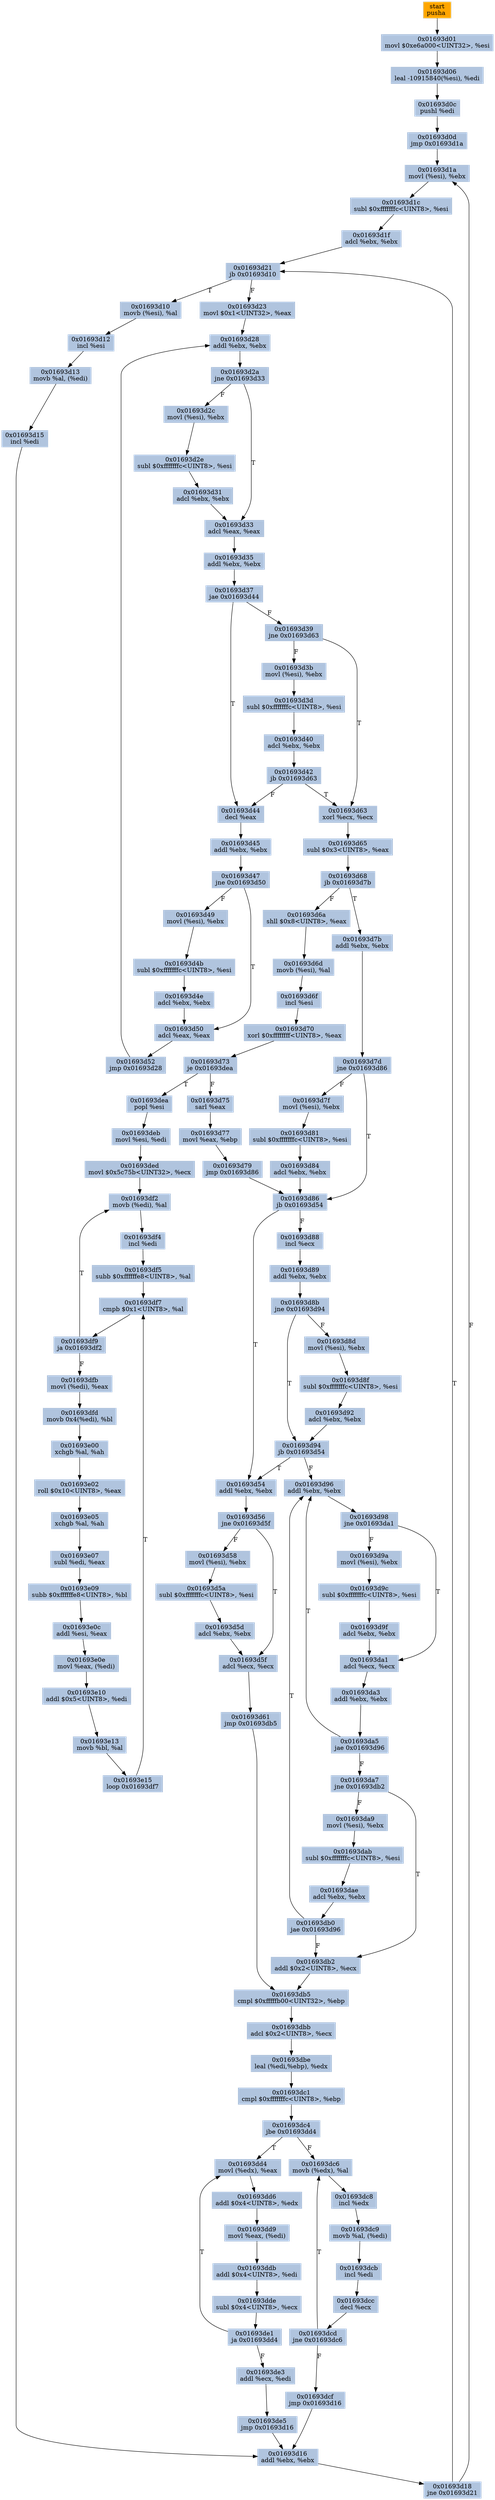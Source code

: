 digraph G {
node[shape=rectangle,style=filled,fillcolor=lightsteelblue,color=lightsteelblue]
bgcolor="transparent"
a0x01693d00pusha_[label="start\npusha ",fillcolor="orange",color="lightgrey"];
a0x01693d01movl_0xe6a000UINT32_esi[label="0x01693d01\nmovl $0xe6a000<UINT32>, %esi"];
a0x01693d06leal__10915840esi__edi[label="0x01693d06\nleal -10915840(%esi), %edi"];
a0x01693d0cpushl_edi[label="0x01693d0c\npushl %edi"];
a0x01693d0djmp_0x01693d1a[label="0x01693d0d\njmp 0x01693d1a"];
a0x01693d1amovl_esi__ebx[label="0x01693d1a\nmovl (%esi), %ebx"];
a0x01693d1csubl_0xfffffffcUINT8_esi[label="0x01693d1c\nsubl $0xfffffffc<UINT8>, %esi"];
a0x01693d1fadcl_ebx_ebx[label="0x01693d1f\nadcl %ebx, %ebx"];
a0x01693d21jb_0x01693d10[label="0x01693d21\njb 0x01693d10"];
a0x01693d10movb_esi__al[label="0x01693d10\nmovb (%esi), %al"];
a0x01693d12incl_esi[label="0x01693d12\nincl %esi"];
a0x01693d13movb_al_edi_[label="0x01693d13\nmovb %al, (%edi)"];
a0x01693d15incl_edi[label="0x01693d15\nincl %edi"];
a0x01693d16addl_ebx_ebx[label="0x01693d16\naddl %ebx, %ebx"];
a0x01693d18jne_0x01693d21[label="0x01693d18\njne 0x01693d21"];
a0x01693d23movl_0x1UINT32_eax[label="0x01693d23\nmovl $0x1<UINT32>, %eax"];
a0x01693d28addl_ebx_ebx[label="0x01693d28\naddl %ebx, %ebx"];
a0x01693d2ajne_0x01693d33[label="0x01693d2a\njne 0x01693d33"];
a0x01693d33adcl_eax_eax[label="0x01693d33\nadcl %eax, %eax"];
a0x01693d35addl_ebx_ebx[label="0x01693d35\naddl %ebx, %ebx"];
a0x01693d37jae_0x01693d44[label="0x01693d37\njae 0x01693d44"];
a0x01693d39jne_0x01693d63[label="0x01693d39\njne 0x01693d63"];
a0x01693d63xorl_ecx_ecx[label="0x01693d63\nxorl %ecx, %ecx"];
a0x01693d65subl_0x3UINT8_eax[label="0x01693d65\nsubl $0x3<UINT8>, %eax"];
a0x01693d68jb_0x01693d7b[label="0x01693d68\njb 0x01693d7b"];
a0x01693d6ashll_0x8UINT8_eax[label="0x01693d6a\nshll $0x8<UINT8>, %eax"];
a0x01693d6dmovb_esi__al[label="0x01693d6d\nmovb (%esi), %al"];
a0x01693d6fincl_esi[label="0x01693d6f\nincl %esi"];
a0x01693d70xorl_0xffffffffUINT8_eax[label="0x01693d70\nxorl $0xffffffff<UINT8>, %eax"];
a0x01693d73je_0x01693dea[label="0x01693d73\nje 0x01693dea"];
a0x01693d75sarl_eax[label="0x01693d75\nsarl %eax"];
a0x01693d77movl_eax_ebp[label="0x01693d77\nmovl %eax, %ebp"];
a0x01693d79jmp_0x01693d86[label="0x01693d79\njmp 0x01693d86"];
a0x01693d86jb_0x01693d54[label="0x01693d86\njb 0x01693d54"];
a0x01693d88incl_ecx[label="0x01693d88\nincl %ecx"];
a0x01693d89addl_ebx_ebx[label="0x01693d89\naddl %ebx, %ebx"];
a0x01693d8bjne_0x01693d94[label="0x01693d8b\njne 0x01693d94"];
a0x01693d94jb_0x01693d54[label="0x01693d94\njb 0x01693d54"];
a0x01693d96addl_ebx_ebx[label="0x01693d96\naddl %ebx, %ebx"];
a0x01693d98jne_0x01693da1[label="0x01693d98\njne 0x01693da1"];
a0x01693da1adcl_ecx_ecx[label="0x01693da1\nadcl %ecx, %ecx"];
a0x01693da3addl_ebx_ebx[label="0x01693da3\naddl %ebx, %ebx"];
a0x01693da5jae_0x01693d96[label="0x01693da5\njae 0x01693d96"];
a0x01693da7jne_0x01693db2[label="0x01693da7\njne 0x01693db2"];
a0x01693db2addl_0x2UINT8_ecx[label="0x01693db2\naddl $0x2<UINT8>, %ecx"];
a0x01693db5cmpl_0xfffffb00UINT32_ebp[label="0x01693db5\ncmpl $0xfffffb00<UINT32>, %ebp"];
a0x01693dbbadcl_0x2UINT8_ecx[label="0x01693dbb\nadcl $0x2<UINT8>, %ecx"];
a0x01693dbeleal_ediebp__edx[label="0x01693dbe\nleal (%edi,%ebp), %edx"];
a0x01693dc1cmpl_0xfffffffcUINT8_ebp[label="0x01693dc1\ncmpl $0xfffffffc<UINT8>, %ebp"];
a0x01693dc4jbe_0x01693dd4[label="0x01693dc4\njbe 0x01693dd4"];
a0x01693dd4movl_edx__eax[label="0x01693dd4\nmovl (%edx), %eax"];
a0x01693dd6addl_0x4UINT8_edx[label="0x01693dd6\naddl $0x4<UINT8>, %edx"];
a0x01693dd9movl_eax_edi_[label="0x01693dd9\nmovl %eax, (%edi)"];
a0x01693ddbaddl_0x4UINT8_edi[label="0x01693ddb\naddl $0x4<UINT8>, %edi"];
a0x01693ddesubl_0x4UINT8_ecx[label="0x01693dde\nsubl $0x4<UINT8>, %ecx"];
a0x01693de1ja_0x01693dd4[label="0x01693de1\nja 0x01693dd4"];
a0x01693de3addl_ecx_edi[label="0x01693de3\naddl %ecx, %edi"];
a0x01693de5jmp_0x01693d16[label="0x01693de5\njmp 0x01693d16"];
a0x01693d54addl_ebx_ebx[label="0x01693d54\naddl %ebx, %ebx"];
a0x01693d56jne_0x01693d5f[label="0x01693d56\njne 0x01693d5f"];
a0x01693d5fadcl_ecx_ecx[label="0x01693d5f\nadcl %ecx, %ecx"];
a0x01693d61jmp_0x01693db5[label="0x01693d61\njmp 0x01693db5"];
a0x01693d7baddl_ebx_ebx[label="0x01693d7b\naddl %ebx, %ebx"];
a0x01693d7djne_0x01693d86[label="0x01693d7d\njne 0x01693d86"];
a0x01693d2cmovl_esi__ebx[label="0x01693d2c\nmovl (%esi), %ebx"];
a0x01693d2esubl_0xfffffffcUINT8_esi[label="0x01693d2e\nsubl $0xfffffffc<UINT8>, %esi"];
a0x01693d31adcl_ebx_ebx[label="0x01693d31\nadcl %ebx, %ebx"];
a0x01693d8dmovl_esi__ebx[label="0x01693d8d\nmovl (%esi), %ebx"];
a0x01693d8fsubl_0xfffffffcUINT8_esi[label="0x01693d8f\nsubl $0xfffffffc<UINT8>, %esi"];
a0x01693d92adcl_ebx_ebx[label="0x01693d92\nadcl %ebx, %ebx"];
a0x01693d9amovl_esi__ebx[label="0x01693d9a\nmovl (%esi), %ebx"];
a0x01693d9csubl_0xfffffffcUINT8_esi[label="0x01693d9c\nsubl $0xfffffffc<UINT8>, %esi"];
a0x01693d9fadcl_ebx_ebx[label="0x01693d9f\nadcl %ebx, %ebx"];
a0x01693d7fmovl_esi__ebx[label="0x01693d7f\nmovl (%esi), %ebx"];
a0x01693d81subl_0xfffffffcUINT8_esi[label="0x01693d81\nsubl $0xfffffffc<UINT8>, %esi"];
a0x01693d84adcl_ebx_ebx[label="0x01693d84\nadcl %ebx, %ebx"];
a0x01693d58movl_esi__ebx[label="0x01693d58\nmovl (%esi), %ebx"];
a0x01693d5asubl_0xfffffffcUINT8_esi[label="0x01693d5a\nsubl $0xfffffffc<UINT8>, %esi"];
a0x01693d5dadcl_ebx_ebx[label="0x01693d5d\nadcl %ebx, %ebx"];
a0x01693d44decl_eax[label="0x01693d44\ndecl %eax"];
a0x01693d45addl_ebx_ebx[label="0x01693d45\naddl %ebx, %ebx"];
a0x01693d47jne_0x01693d50[label="0x01693d47\njne 0x01693d50"];
a0x01693d50adcl_eax_eax[label="0x01693d50\nadcl %eax, %eax"];
a0x01693d52jmp_0x01693d28[label="0x01693d52\njmp 0x01693d28"];
a0x01693dc6movb_edx__al[label="0x01693dc6\nmovb (%edx), %al"];
a0x01693dc8incl_edx[label="0x01693dc8\nincl %edx"];
a0x01693dc9movb_al_edi_[label="0x01693dc9\nmovb %al, (%edi)"];
a0x01693dcbincl_edi[label="0x01693dcb\nincl %edi"];
a0x01693dccdecl_ecx[label="0x01693dcc\ndecl %ecx"];
a0x01693dcdjne_0x01693dc6[label="0x01693dcd\njne 0x01693dc6"];
a0x01693dcfjmp_0x01693d16[label="0x01693dcf\njmp 0x01693d16"];
a0x01693da9movl_esi__ebx[label="0x01693da9\nmovl (%esi), %ebx"];
a0x01693dabsubl_0xfffffffcUINT8_esi[label="0x01693dab\nsubl $0xfffffffc<UINT8>, %esi"];
a0x01693daeadcl_ebx_ebx[label="0x01693dae\nadcl %ebx, %ebx"];
a0x01693db0jae_0x01693d96[label="0x01693db0\njae 0x01693d96"];
a0x01693d3bmovl_esi__ebx[label="0x01693d3b\nmovl (%esi), %ebx"];
a0x01693d3dsubl_0xfffffffcUINT8_esi[label="0x01693d3d\nsubl $0xfffffffc<UINT8>, %esi"];
a0x01693d40adcl_ebx_ebx[label="0x01693d40\nadcl %ebx, %ebx"];
a0x01693d42jb_0x01693d63[label="0x01693d42\njb 0x01693d63"];
a0x01693d49movl_esi__ebx[label="0x01693d49\nmovl (%esi), %ebx"];
a0x01693d4bsubl_0xfffffffcUINT8_esi[label="0x01693d4b\nsubl $0xfffffffc<UINT8>, %esi"];
a0x01693d4eadcl_ebx_ebx[label="0x01693d4e\nadcl %ebx, %ebx"];
a0x01693deapopl_esi[label="0x01693dea\npopl %esi"];
a0x01693debmovl_esi_edi[label="0x01693deb\nmovl %esi, %edi"];
a0x01693dedmovl_0x5c75bUINT32_ecx[label="0x01693ded\nmovl $0x5c75b<UINT32>, %ecx"];
a0x01693df2movb_edi__al[label="0x01693df2\nmovb (%edi), %al"];
a0x01693df4incl_edi[label="0x01693df4\nincl %edi"];
a0x01693df5subb_0xffffffe8UINT8_al[label="0x01693df5\nsubb $0xffffffe8<UINT8>, %al"];
a0x01693df7cmpb_0x1UINT8_al[label="0x01693df7\ncmpb $0x1<UINT8>, %al"];
a0x01693df9ja_0x01693df2[label="0x01693df9\nja 0x01693df2"];
a0x01693dfbmovl_edi__eax[label="0x01693dfb\nmovl (%edi), %eax"];
a0x01693dfdmovb_0x4edi__bl[label="0x01693dfd\nmovb 0x4(%edi), %bl"];
a0x01693e00xchgb_al_ah[label="0x01693e00\nxchgb %al, %ah"];
a0x01693e02roll_0x10UINT8_eax[label="0x01693e02\nroll $0x10<UINT8>, %eax"];
a0x01693e05xchgb_al_ah[label="0x01693e05\nxchgb %al, %ah"];
a0x01693e07subl_edi_eax[label="0x01693e07\nsubl %edi, %eax"];
a0x01693e09subb_0xffffffe8UINT8_bl[label="0x01693e09\nsubb $0xffffffe8<UINT8>, %bl"];
a0x01693e0caddl_esi_eax[label="0x01693e0c\naddl %esi, %eax"];
a0x01693e0emovl_eax_edi_[label="0x01693e0e\nmovl %eax, (%edi)"];
a0x01693e10addl_0x5UINT8_edi[label="0x01693e10\naddl $0x5<UINT8>, %edi"];
a0x01693e13movb_bl_al[label="0x01693e13\nmovb %bl, %al"];
a0x01693e15loop_0x01693df7[label="0x01693e15\nloop 0x01693df7"];
a0x01693d00pusha_ -> a0x01693d01movl_0xe6a000UINT32_esi [color="#000000"];
a0x01693d01movl_0xe6a000UINT32_esi -> a0x01693d06leal__10915840esi__edi [color="#000000"];
a0x01693d06leal__10915840esi__edi -> a0x01693d0cpushl_edi [color="#000000"];
a0x01693d0cpushl_edi -> a0x01693d0djmp_0x01693d1a [color="#000000"];
a0x01693d0djmp_0x01693d1a -> a0x01693d1amovl_esi__ebx [color="#000000"];
a0x01693d1amovl_esi__ebx -> a0x01693d1csubl_0xfffffffcUINT8_esi [color="#000000"];
a0x01693d1csubl_0xfffffffcUINT8_esi -> a0x01693d1fadcl_ebx_ebx [color="#000000"];
a0x01693d1fadcl_ebx_ebx -> a0x01693d21jb_0x01693d10 [color="#000000"];
a0x01693d21jb_0x01693d10 -> a0x01693d10movb_esi__al [color="#000000",label="T"];
a0x01693d10movb_esi__al -> a0x01693d12incl_esi [color="#000000"];
a0x01693d12incl_esi -> a0x01693d13movb_al_edi_ [color="#000000"];
a0x01693d13movb_al_edi_ -> a0x01693d15incl_edi [color="#000000"];
a0x01693d15incl_edi -> a0x01693d16addl_ebx_ebx [color="#000000"];
a0x01693d16addl_ebx_ebx -> a0x01693d18jne_0x01693d21 [color="#000000"];
a0x01693d18jne_0x01693d21 -> a0x01693d21jb_0x01693d10 [color="#000000",label="T"];
a0x01693d21jb_0x01693d10 -> a0x01693d23movl_0x1UINT32_eax [color="#000000",label="F"];
a0x01693d23movl_0x1UINT32_eax -> a0x01693d28addl_ebx_ebx [color="#000000"];
a0x01693d28addl_ebx_ebx -> a0x01693d2ajne_0x01693d33 [color="#000000"];
a0x01693d2ajne_0x01693d33 -> a0x01693d33adcl_eax_eax [color="#000000",label="T"];
a0x01693d33adcl_eax_eax -> a0x01693d35addl_ebx_ebx [color="#000000"];
a0x01693d35addl_ebx_ebx -> a0x01693d37jae_0x01693d44 [color="#000000"];
a0x01693d37jae_0x01693d44 -> a0x01693d39jne_0x01693d63 [color="#000000",label="F"];
a0x01693d39jne_0x01693d63 -> a0x01693d63xorl_ecx_ecx [color="#000000",label="T"];
a0x01693d63xorl_ecx_ecx -> a0x01693d65subl_0x3UINT8_eax [color="#000000"];
a0x01693d65subl_0x3UINT8_eax -> a0x01693d68jb_0x01693d7b [color="#000000"];
a0x01693d68jb_0x01693d7b -> a0x01693d6ashll_0x8UINT8_eax [color="#000000",label="F"];
a0x01693d6ashll_0x8UINT8_eax -> a0x01693d6dmovb_esi__al [color="#000000"];
a0x01693d6dmovb_esi__al -> a0x01693d6fincl_esi [color="#000000"];
a0x01693d6fincl_esi -> a0x01693d70xorl_0xffffffffUINT8_eax [color="#000000"];
a0x01693d70xorl_0xffffffffUINT8_eax -> a0x01693d73je_0x01693dea [color="#000000"];
a0x01693d73je_0x01693dea -> a0x01693d75sarl_eax [color="#000000",label="F"];
a0x01693d75sarl_eax -> a0x01693d77movl_eax_ebp [color="#000000"];
a0x01693d77movl_eax_ebp -> a0x01693d79jmp_0x01693d86 [color="#000000"];
a0x01693d79jmp_0x01693d86 -> a0x01693d86jb_0x01693d54 [color="#000000"];
a0x01693d86jb_0x01693d54 -> a0x01693d88incl_ecx [color="#000000",label="F"];
a0x01693d88incl_ecx -> a0x01693d89addl_ebx_ebx [color="#000000"];
a0x01693d89addl_ebx_ebx -> a0x01693d8bjne_0x01693d94 [color="#000000"];
a0x01693d8bjne_0x01693d94 -> a0x01693d94jb_0x01693d54 [color="#000000",label="T"];
a0x01693d94jb_0x01693d54 -> a0x01693d96addl_ebx_ebx [color="#000000",label="F"];
a0x01693d96addl_ebx_ebx -> a0x01693d98jne_0x01693da1 [color="#000000"];
a0x01693d98jne_0x01693da1 -> a0x01693da1adcl_ecx_ecx [color="#000000",label="T"];
a0x01693da1adcl_ecx_ecx -> a0x01693da3addl_ebx_ebx [color="#000000"];
a0x01693da3addl_ebx_ebx -> a0x01693da5jae_0x01693d96 [color="#000000"];
a0x01693da5jae_0x01693d96 -> a0x01693d96addl_ebx_ebx [color="#000000",label="T"];
a0x01693da5jae_0x01693d96 -> a0x01693da7jne_0x01693db2 [color="#000000",label="F"];
a0x01693da7jne_0x01693db2 -> a0x01693db2addl_0x2UINT8_ecx [color="#000000",label="T"];
a0x01693db2addl_0x2UINT8_ecx -> a0x01693db5cmpl_0xfffffb00UINT32_ebp [color="#000000"];
a0x01693db5cmpl_0xfffffb00UINT32_ebp -> a0x01693dbbadcl_0x2UINT8_ecx [color="#000000"];
a0x01693dbbadcl_0x2UINT8_ecx -> a0x01693dbeleal_ediebp__edx [color="#000000"];
a0x01693dbeleal_ediebp__edx -> a0x01693dc1cmpl_0xfffffffcUINT8_ebp [color="#000000"];
a0x01693dc1cmpl_0xfffffffcUINT8_ebp -> a0x01693dc4jbe_0x01693dd4 [color="#000000"];
a0x01693dc4jbe_0x01693dd4 -> a0x01693dd4movl_edx__eax [color="#000000",label="T"];
a0x01693dd4movl_edx__eax -> a0x01693dd6addl_0x4UINT8_edx [color="#000000"];
a0x01693dd6addl_0x4UINT8_edx -> a0x01693dd9movl_eax_edi_ [color="#000000"];
a0x01693dd9movl_eax_edi_ -> a0x01693ddbaddl_0x4UINT8_edi [color="#000000"];
a0x01693ddbaddl_0x4UINT8_edi -> a0x01693ddesubl_0x4UINT8_ecx [color="#000000"];
a0x01693ddesubl_0x4UINT8_ecx -> a0x01693de1ja_0x01693dd4 [color="#000000"];
a0x01693de1ja_0x01693dd4 -> a0x01693dd4movl_edx__eax [color="#000000",label="T"];
a0x01693de1ja_0x01693dd4 -> a0x01693de3addl_ecx_edi [color="#000000",label="F"];
a0x01693de3addl_ecx_edi -> a0x01693de5jmp_0x01693d16 [color="#000000"];
a0x01693de5jmp_0x01693d16 -> a0x01693d16addl_ebx_ebx [color="#000000"];
a0x01693d18jne_0x01693d21 -> a0x01693d1amovl_esi__ebx [color="#000000",label="F"];
a0x01693d86jb_0x01693d54 -> a0x01693d54addl_ebx_ebx [color="#000000",label="T"];
a0x01693d54addl_ebx_ebx -> a0x01693d56jne_0x01693d5f [color="#000000"];
a0x01693d56jne_0x01693d5f -> a0x01693d5fadcl_ecx_ecx [color="#000000",label="T"];
a0x01693d5fadcl_ecx_ecx -> a0x01693d61jmp_0x01693db5 [color="#000000"];
a0x01693d61jmp_0x01693db5 -> a0x01693db5cmpl_0xfffffb00UINT32_ebp [color="#000000"];
a0x01693d68jb_0x01693d7b -> a0x01693d7baddl_ebx_ebx [color="#000000",label="T"];
a0x01693d7baddl_ebx_ebx -> a0x01693d7djne_0x01693d86 [color="#000000"];
a0x01693d7djne_0x01693d86 -> a0x01693d86jb_0x01693d54 [color="#000000",label="T"];
a0x01693d2ajne_0x01693d33 -> a0x01693d2cmovl_esi__ebx [color="#000000",label="F"];
a0x01693d2cmovl_esi__ebx -> a0x01693d2esubl_0xfffffffcUINT8_esi [color="#000000"];
a0x01693d2esubl_0xfffffffcUINT8_esi -> a0x01693d31adcl_ebx_ebx [color="#000000"];
a0x01693d31adcl_ebx_ebx -> a0x01693d33adcl_eax_eax [color="#000000"];
a0x01693d8bjne_0x01693d94 -> a0x01693d8dmovl_esi__ebx [color="#000000",label="F"];
a0x01693d8dmovl_esi__ebx -> a0x01693d8fsubl_0xfffffffcUINT8_esi [color="#000000"];
a0x01693d8fsubl_0xfffffffcUINT8_esi -> a0x01693d92adcl_ebx_ebx [color="#000000"];
a0x01693d92adcl_ebx_ebx -> a0x01693d94jb_0x01693d54 [color="#000000"];
a0x01693d94jb_0x01693d54 -> a0x01693d54addl_ebx_ebx [color="#000000",label="T"];
a0x01693d98jne_0x01693da1 -> a0x01693d9amovl_esi__ebx [color="#000000",label="F"];
a0x01693d9amovl_esi__ebx -> a0x01693d9csubl_0xfffffffcUINT8_esi [color="#000000"];
a0x01693d9csubl_0xfffffffcUINT8_esi -> a0x01693d9fadcl_ebx_ebx [color="#000000"];
a0x01693d9fadcl_ebx_ebx -> a0x01693da1adcl_ecx_ecx [color="#000000"];
a0x01693d7djne_0x01693d86 -> a0x01693d7fmovl_esi__ebx [color="#000000",label="F"];
a0x01693d7fmovl_esi__ebx -> a0x01693d81subl_0xfffffffcUINT8_esi [color="#000000"];
a0x01693d81subl_0xfffffffcUINT8_esi -> a0x01693d84adcl_ebx_ebx [color="#000000"];
a0x01693d84adcl_ebx_ebx -> a0x01693d86jb_0x01693d54 [color="#000000"];
a0x01693d56jne_0x01693d5f -> a0x01693d58movl_esi__ebx [color="#000000",label="F"];
a0x01693d58movl_esi__ebx -> a0x01693d5asubl_0xfffffffcUINT8_esi [color="#000000"];
a0x01693d5asubl_0xfffffffcUINT8_esi -> a0x01693d5dadcl_ebx_ebx [color="#000000"];
a0x01693d5dadcl_ebx_ebx -> a0x01693d5fadcl_ecx_ecx [color="#000000"];
a0x01693d37jae_0x01693d44 -> a0x01693d44decl_eax [color="#000000",label="T"];
a0x01693d44decl_eax -> a0x01693d45addl_ebx_ebx [color="#000000"];
a0x01693d45addl_ebx_ebx -> a0x01693d47jne_0x01693d50 [color="#000000"];
a0x01693d47jne_0x01693d50 -> a0x01693d50adcl_eax_eax [color="#000000",label="T"];
a0x01693d50adcl_eax_eax -> a0x01693d52jmp_0x01693d28 [color="#000000"];
a0x01693d52jmp_0x01693d28 -> a0x01693d28addl_ebx_ebx [color="#000000"];
a0x01693dc4jbe_0x01693dd4 -> a0x01693dc6movb_edx__al [color="#000000",label="F"];
a0x01693dc6movb_edx__al -> a0x01693dc8incl_edx [color="#000000"];
a0x01693dc8incl_edx -> a0x01693dc9movb_al_edi_ [color="#000000"];
a0x01693dc9movb_al_edi_ -> a0x01693dcbincl_edi [color="#000000"];
a0x01693dcbincl_edi -> a0x01693dccdecl_ecx [color="#000000"];
a0x01693dccdecl_ecx -> a0x01693dcdjne_0x01693dc6 [color="#000000"];
a0x01693dcdjne_0x01693dc6 -> a0x01693dc6movb_edx__al [color="#000000",label="T"];
a0x01693dcdjne_0x01693dc6 -> a0x01693dcfjmp_0x01693d16 [color="#000000",label="F"];
a0x01693dcfjmp_0x01693d16 -> a0x01693d16addl_ebx_ebx [color="#000000"];
a0x01693da7jne_0x01693db2 -> a0x01693da9movl_esi__ebx [color="#000000",label="F"];
a0x01693da9movl_esi__ebx -> a0x01693dabsubl_0xfffffffcUINT8_esi [color="#000000"];
a0x01693dabsubl_0xfffffffcUINT8_esi -> a0x01693daeadcl_ebx_ebx [color="#000000"];
a0x01693daeadcl_ebx_ebx -> a0x01693db0jae_0x01693d96 [color="#000000"];
a0x01693db0jae_0x01693d96 -> a0x01693db2addl_0x2UINT8_ecx [color="#000000",label="F"];
a0x01693db0jae_0x01693d96 -> a0x01693d96addl_ebx_ebx [color="#000000",label="T"];
a0x01693d39jne_0x01693d63 -> a0x01693d3bmovl_esi__ebx [color="#000000",label="F"];
a0x01693d3bmovl_esi__ebx -> a0x01693d3dsubl_0xfffffffcUINT8_esi [color="#000000"];
a0x01693d3dsubl_0xfffffffcUINT8_esi -> a0x01693d40adcl_ebx_ebx [color="#000000"];
a0x01693d40adcl_ebx_ebx -> a0x01693d42jb_0x01693d63 [color="#000000"];
a0x01693d42jb_0x01693d63 -> a0x01693d63xorl_ecx_ecx [color="#000000",label="T"];
a0x01693d42jb_0x01693d63 -> a0x01693d44decl_eax [color="#000000",label="F"];
a0x01693d47jne_0x01693d50 -> a0x01693d49movl_esi__ebx [color="#000000",label="F"];
a0x01693d49movl_esi__ebx -> a0x01693d4bsubl_0xfffffffcUINT8_esi [color="#000000"];
a0x01693d4bsubl_0xfffffffcUINT8_esi -> a0x01693d4eadcl_ebx_ebx [color="#000000"];
a0x01693d4eadcl_ebx_ebx -> a0x01693d50adcl_eax_eax [color="#000000"];
a0x01693d73je_0x01693dea -> a0x01693deapopl_esi [color="#000000",label="T"];
a0x01693deapopl_esi -> a0x01693debmovl_esi_edi [color="#000000"];
a0x01693debmovl_esi_edi -> a0x01693dedmovl_0x5c75bUINT32_ecx [color="#000000"];
a0x01693dedmovl_0x5c75bUINT32_ecx -> a0x01693df2movb_edi__al [color="#000000"];
a0x01693df2movb_edi__al -> a0x01693df4incl_edi [color="#000000"];
a0x01693df4incl_edi -> a0x01693df5subb_0xffffffe8UINT8_al [color="#000000"];
a0x01693df5subb_0xffffffe8UINT8_al -> a0x01693df7cmpb_0x1UINT8_al [color="#000000"];
a0x01693df7cmpb_0x1UINT8_al -> a0x01693df9ja_0x01693df2 [color="#000000"];
a0x01693df9ja_0x01693df2 -> a0x01693df2movb_edi__al [color="#000000",label="T"];
a0x01693df9ja_0x01693df2 -> a0x01693dfbmovl_edi__eax [color="#000000",label="F"];
a0x01693dfbmovl_edi__eax -> a0x01693dfdmovb_0x4edi__bl [color="#000000"];
a0x01693dfdmovb_0x4edi__bl -> a0x01693e00xchgb_al_ah [color="#000000"];
a0x01693e00xchgb_al_ah -> a0x01693e02roll_0x10UINT8_eax [color="#000000"];
a0x01693e02roll_0x10UINT8_eax -> a0x01693e05xchgb_al_ah [color="#000000"];
a0x01693e05xchgb_al_ah -> a0x01693e07subl_edi_eax [color="#000000"];
a0x01693e07subl_edi_eax -> a0x01693e09subb_0xffffffe8UINT8_bl [color="#000000"];
a0x01693e09subb_0xffffffe8UINT8_bl -> a0x01693e0caddl_esi_eax [color="#000000"];
a0x01693e0caddl_esi_eax -> a0x01693e0emovl_eax_edi_ [color="#000000"];
a0x01693e0emovl_eax_edi_ -> a0x01693e10addl_0x5UINT8_edi [color="#000000"];
a0x01693e10addl_0x5UINT8_edi -> a0x01693e13movb_bl_al [color="#000000"];
a0x01693e13movb_bl_al -> a0x01693e15loop_0x01693df7 [color="#000000"];
a0x01693e15loop_0x01693df7 -> a0x01693df7cmpb_0x1UINT8_al [color="#000000",label="T"];
}
